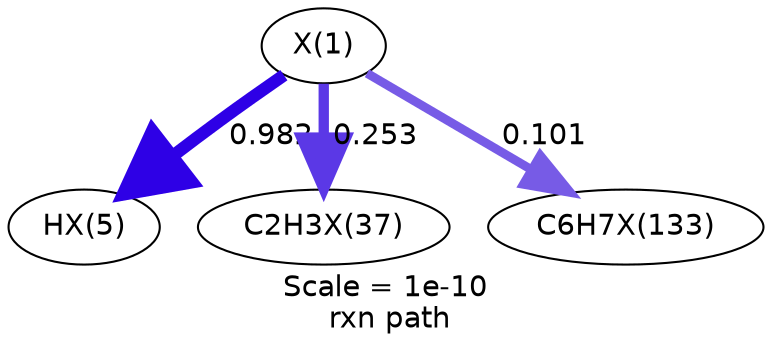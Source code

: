 digraph reaction_paths {
center=1;
s29 -> s30[fontname="Helvetica", style="setlinewidth(5.99)", arrowsize=2.99, color="0.7, 1.48, 0.9"
, label=" 0.982"];
s29 -> s31[fontname="Helvetica", style="setlinewidth(4.96)", arrowsize=2.48, color="0.7, 0.753, 0.9"
, label=" 0.253"];
s29 -> s35[fontname="Helvetica", style="setlinewidth(4.27)", arrowsize=2.14, color="0.7, 0.601, 0.9"
, label=" 0.101"];
s29 [ fontname="Helvetica", label="X(1)"];
s30 [ fontname="Helvetica", label="HX(5)"];
s31 [ fontname="Helvetica", label="C2H3X(37)"];
s35 [ fontname="Helvetica", label="C6H7X(133)"];
 label = "Scale = 1e-10\l rxn path";
 fontname = "Helvetica";
}
